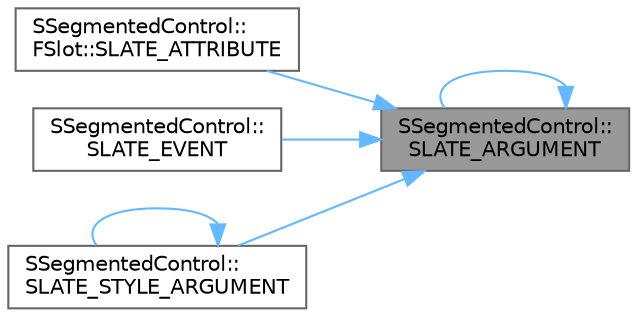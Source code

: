 digraph "SSegmentedControl::SLATE_ARGUMENT"
{
 // INTERACTIVE_SVG=YES
 // LATEX_PDF_SIZE
  bgcolor="transparent";
  edge [fontname=Helvetica,fontsize=10,labelfontname=Helvetica,labelfontsize=10];
  node [fontname=Helvetica,fontsize=10,shape=box,height=0.2,width=0.4];
  rankdir="RL";
  Node1 [id="Node000001",label="SSegmentedControl::\lSLATE_ARGUMENT",height=0.2,width=0.4,color="gray40", fillcolor="grey60", style="filled", fontcolor="black",tooltip="If enabled the widget will support an empty selection."];
  Node1 -> Node1 [id="edge1_Node000001_Node000001",dir="back",color="steelblue1",style="solid",tooltip=" "];
  Node1 -> Node2 [id="edge2_Node000001_Node000002",dir="back",color="steelblue1",style="solid",tooltip=" "];
  Node2 [id="Node000002",label="SSegmentedControl::\lFSlot::SLATE_ATTRIBUTE",height=0.2,width=0.4,color="grey40", fillcolor="white", style="filled",URL="$d2/d67/structSSegmentedControl_1_1FSlot.html#a95dd0510aaef7d09114d0d92e60dec29",tooltip=" "];
  Node1 -> Node3 [id="edge3_Node000001_Node000003",dir="back",color="steelblue1",style="solid",tooltip=" "];
  Node3 [id="Node000003",label="SSegmentedControl::\lSLATE_EVENT",height=0.2,width=0.4,color="grey40", fillcolor="white", style="filled",URL="$d3/daa/classSSegmentedControl.html#ac2d9f7f5f709213d5f67ab4a3d0bc4ba",tooltip="Called when the value is changed (useful for multi selection)"];
  Node1 -> Node4 [id="edge4_Node000001_Node000004",dir="back",color="steelblue1",style="solid",tooltip=" "];
  Node4 [id="Node000004",label="SSegmentedControl::\lSLATE_STYLE_ARGUMENT",height=0.2,width=0.4,color="grey40", fillcolor="white", style="filled",URL="$d3/daa/classSSegmentedControl.html#aa5f727be6b6a69623d0a012e2a076409",tooltip="Styling for the text in each slot."];
  Node4 -> Node4 [id="edge5_Node000004_Node000004",dir="back",color="steelblue1",style="solid",tooltip=" "];
}
